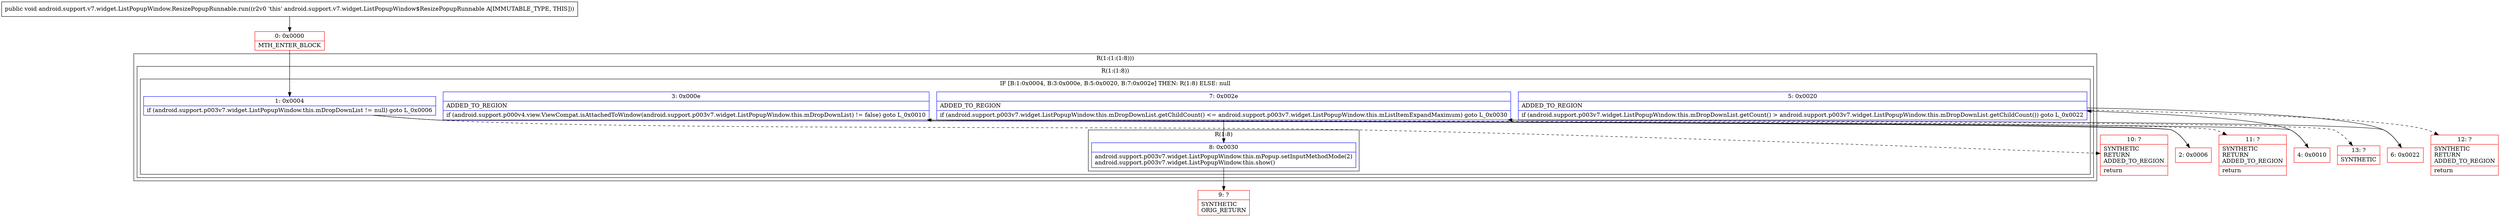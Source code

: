 digraph "CFG forandroid.support.v7.widget.ListPopupWindow.ResizePopupRunnable.run()V" {
subgraph cluster_Region_1938194385 {
label = "R(1:(1:(1:8)))";
node [shape=record,color=blue];
subgraph cluster_Region_839901182 {
label = "R(1:(1:8))";
node [shape=record,color=blue];
subgraph cluster_IfRegion_2137618726 {
label = "IF [B:1:0x0004, B:3:0x000e, B:5:0x0020, B:7:0x002e] THEN: R(1:8) ELSE: null";
node [shape=record,color=blue];
Node_1 [shape=record,label="{1\:\ 0x0004|if (android.support.p003v7.widget.ListPopupWindow.this.mDropDownList != null) goto L_0x0006\l}"];
Node_3 [shape=record,label="{3\:\ 0x000e|ADDED_TO_REGION\l|if (android.support.p000v4.view.ViewCompat.isAttachedToWindow(android.support.p003v7.widget.ListPopupWindow.this.mDropDownList) != false) goto L_0x0010\l}"];
Node_5 [shape=record,label="{5\:\ 0x0020|ADDED_TO_REGION\l|if (android.support.p003v7.widget.ListPopupWindow.this.mDropDownList.getCount() \> android.support.p003v7.widget.ListPopupWindow.this.mDropDownList.getChildCount()) goto L_0x0022\l}"];
Node_7 [shape=record,label="{7\:\ 0x002e|ADDED_TO_REGION\l|if (android.support.p003v7.widget.ListPopupWindow.this.mDropDownList.getChildCount() \<= android.support.p003v7.widget.ListPopupWindow.this.mListItemExpandMaximum) goto L_0x0030\l}"];
subgraph cluster_Region_1662571812 {
label = "R(1:8)";
node [shape=record,color=blue];
Node_8 [shape=record,label="{8\:\ 0x0030|android.support.p003v7.widget.ListPopupWindow.this.mPopup.setInputMethodMode(2)\landroid.support.p003v7.widget.ListPopupWindow.this.show()\l}"];
}
}
}
}
Node_0 [shape=record,color=red,label="{0\:\ 0x0000|MTH_ENTER_BLOCK\l}"];
Node_2 [shape=record,color=red,label="{2\:\ 0x0006}"];
Node_4 [shape=record,color=red,label="{4\:\ 0x0010}"];
Node_6 [shape=record,color=red,label="{6\:\ 0x0022}"];
Node_9 [shape=record,color=red,label="{9\:\ ?|SYNTHETIC\lORIG_RETURN\l}"];
Node_10 [shape=record,color=red,label="{10\:\ ?|SYNTHETIC\lRETURN\lADDED_TO_REGION\l|return\l}"];
Node_11 [shape=record,color=red,label="{11\:\ ?|SYNTHETIC\lRETURN\lADDED_TO_REGION\l|return\l}"];
Node_12 [shape=record,color=red,label="{12\:\ ?|SYNTHETIC\lRETURN\lADDED_TO_REGION\l|return\l}"];
Node_13 [shape=record,color=red,label="{13\:\ ?|SYNTHETIC\l}"];
MethodNode[shape=record,label="{public void android.support.v7.widget.ListPopupWindow.ResizePopupRunnable.run((r2v0 'this' android.support.v7.widget.ListPopupWindow$ResizePopupRunnable A[IMMUTABLE_TYPE, THIS])) }"];
MethodNode -> Node_0;
Node_1 -> Node_2;
Node_1 -> Node_10[style=dashed];
Node_3 -> Node_4;
Node_3 -> Node_11[style=dashed];
Node_5 -> Node_6;
Node_5 -> Node_12[style=dashed];
Node_7 -> Node_8;
Node_7 -> Node_13[style=dashed];
Node_8 -> Node_9;
Node_0 -> Node_1;
Node_2 -> Node_3;
Node_4 -> Node_5;
Node_6 -> Node_7;
}

